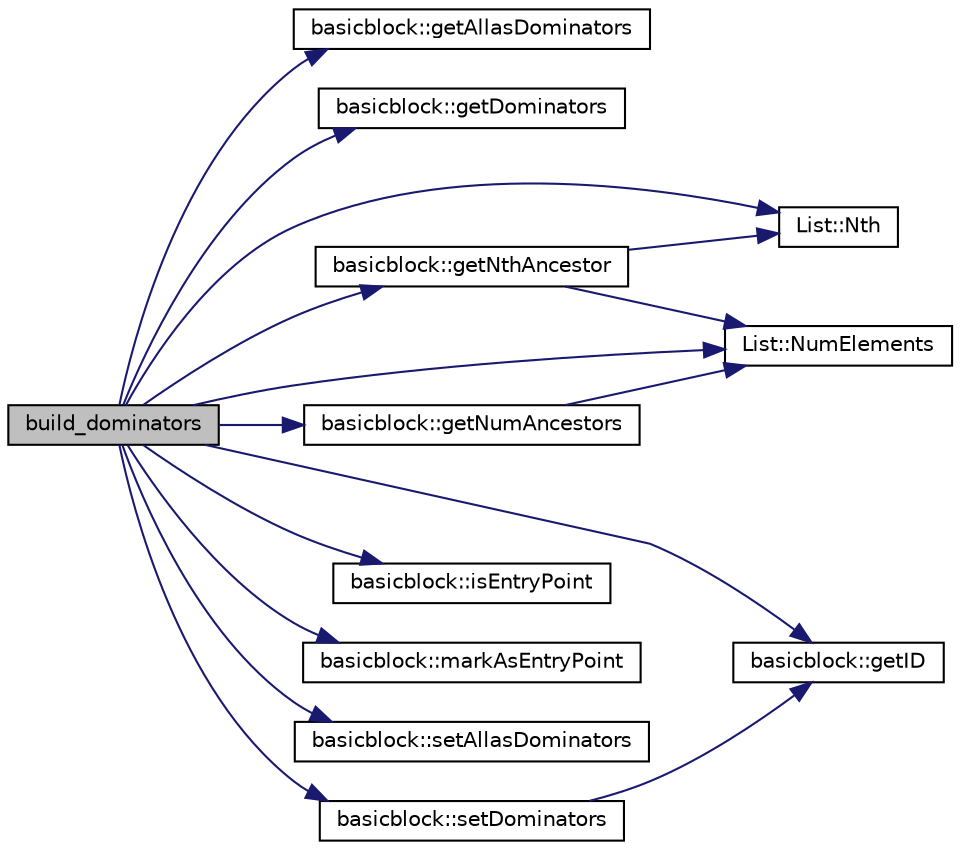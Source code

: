digraph G
{
  edge [fontname="Helvetica",fontsize="10",labelfontname="Helvetica",labelfontsize="10"];
  node [fontname="Helvetica",fontsize="10",shape=record];
  rankdir=LR;
  Node1 [label="build_dominators",height=0.2,width=0.4,color="black", fillcolor="grey75", style="filled" fontcolor="black"];
  Node1 -> Node2 [color="midnightblue",fontsize="10",style="solid"];
  Node2 [label="basicblock::getAllasDominators",height=0.2,width=0.4,color="black", fillcolor="white", style="filled",URL="$classbasicblock.html#ad5a6467f9a1628c658671d2f432cbeba"];
  Node1 -> Node3 [color="midnightblue",fontsize="10",style="solid"];
  Node3 [label="basicblock::getDominators",height=0.2,width=0.4,color="black", fillcolor="white", style="filled",URL="$classbasicblock.html#aec14cf5254976daec791c62e1b684ecf"];
  Node1 -> Node4 [color="midnightblue",fontsize="10",style="solid"];
  Node4 [label="basicblock::getID",height=0.2,width=0.4,color="black", fillcolor="white", style="filled",URL="$classbasicblock.html#aff434c369968fe5fb3151d8ec00665b4"];
  Node1 -> Node5 [color="midnightblue",fontsize="10",style="solid"];
  Node5 [label="basicblock::getNthAncestor",height=0.2,width=0.4,color="black", fillcolor="white", style="filled",URL="$classbasicblock.html#a24ef17acb451da40eb9ecca3a05c9fb3"];
  Node5 -> Node6 [color="midnightblue",fontsize="10",style="solid"];
  Node6 [label="List::Nth",height=0.2,width=0.4,color="black", fillcolor="white", style="filled",URL="$classList.html#a5eb964816de33c85e1d46658ddf8c6c4"];
  Node5 -> Node7 [color="midnightblue",fontsize="10",style="solid"];
  Node7 [label="List::NumElements",height=0.2,width=0.4,color="black", fillcolor="white", style="filled",URL="$classList.html#ac2e9d50f703b01bf643fa6ce50837c26"];
  Node1 -> Node8 [color="midnightblue",fontsize="10",style="solid"];
  Node8 [label="basicblock::getNumAncestors",height=0.2,width=0.4,color="black", fillcolor="white", style="filled",URL="$classbasicblock.html#af95ff01c9b4eb7a12cd58558771c92b2"];
  Node8 -> Node7 [color="midnightblue",fontsize="10",style="solid"];
  Node1 -> Node9 [color="midnightblue",fontsize="10",style="solid"];
  Node9 [label="basicblock::isEntryPoint",height=0.2,width=0.4,color="black", fillcolor="white", style="filled",URL="$classbasicblock.html#a81b824d2e109bb3b9484eb021fdd0a80"];
  Node1 -> Node10 [color="midnightblue",fontsize="10",style="solid"];
  Node10 [label="basicblock::markAsEntryPoint",height=0.2,width=0.4,color="black", fillcolor="white", style="filled",URL="$classbasicblock.html#a3da24f399435a4ba33a464925d4ded05"];
  Node1 -> Node6 [color="midnightblue",fontsize="10",style="solid"];
  Node1 -> Node7 [color="midnightblue",fontsize="10",style="solid"];
  Node1 -> Node11 [color="midnightblue",fontsize="10",style="solid"];
  Node11 [label="basicblock::setAllasDominators",height=0.2,width=0.4,color="black", fillcolor="white", style="filled",URL="$classbasicblock.html#a11c8e9c8e6e38864552bafcd041e7a08"];
  Node1 -> Node12 [color="midnightblue",fontsize="10",style="solid"];
  Node12 [label="basicblock::setDominators",height=0.2,width=0.4,color="black", fillcolor="white", style="filled",URL="$classbasicblock.html#aae21234b7ccd801b037a3a26a11d44e7"];
  Node12 -> Node4 [color="midnightblue",fontsize="10",style="solid"];
}
